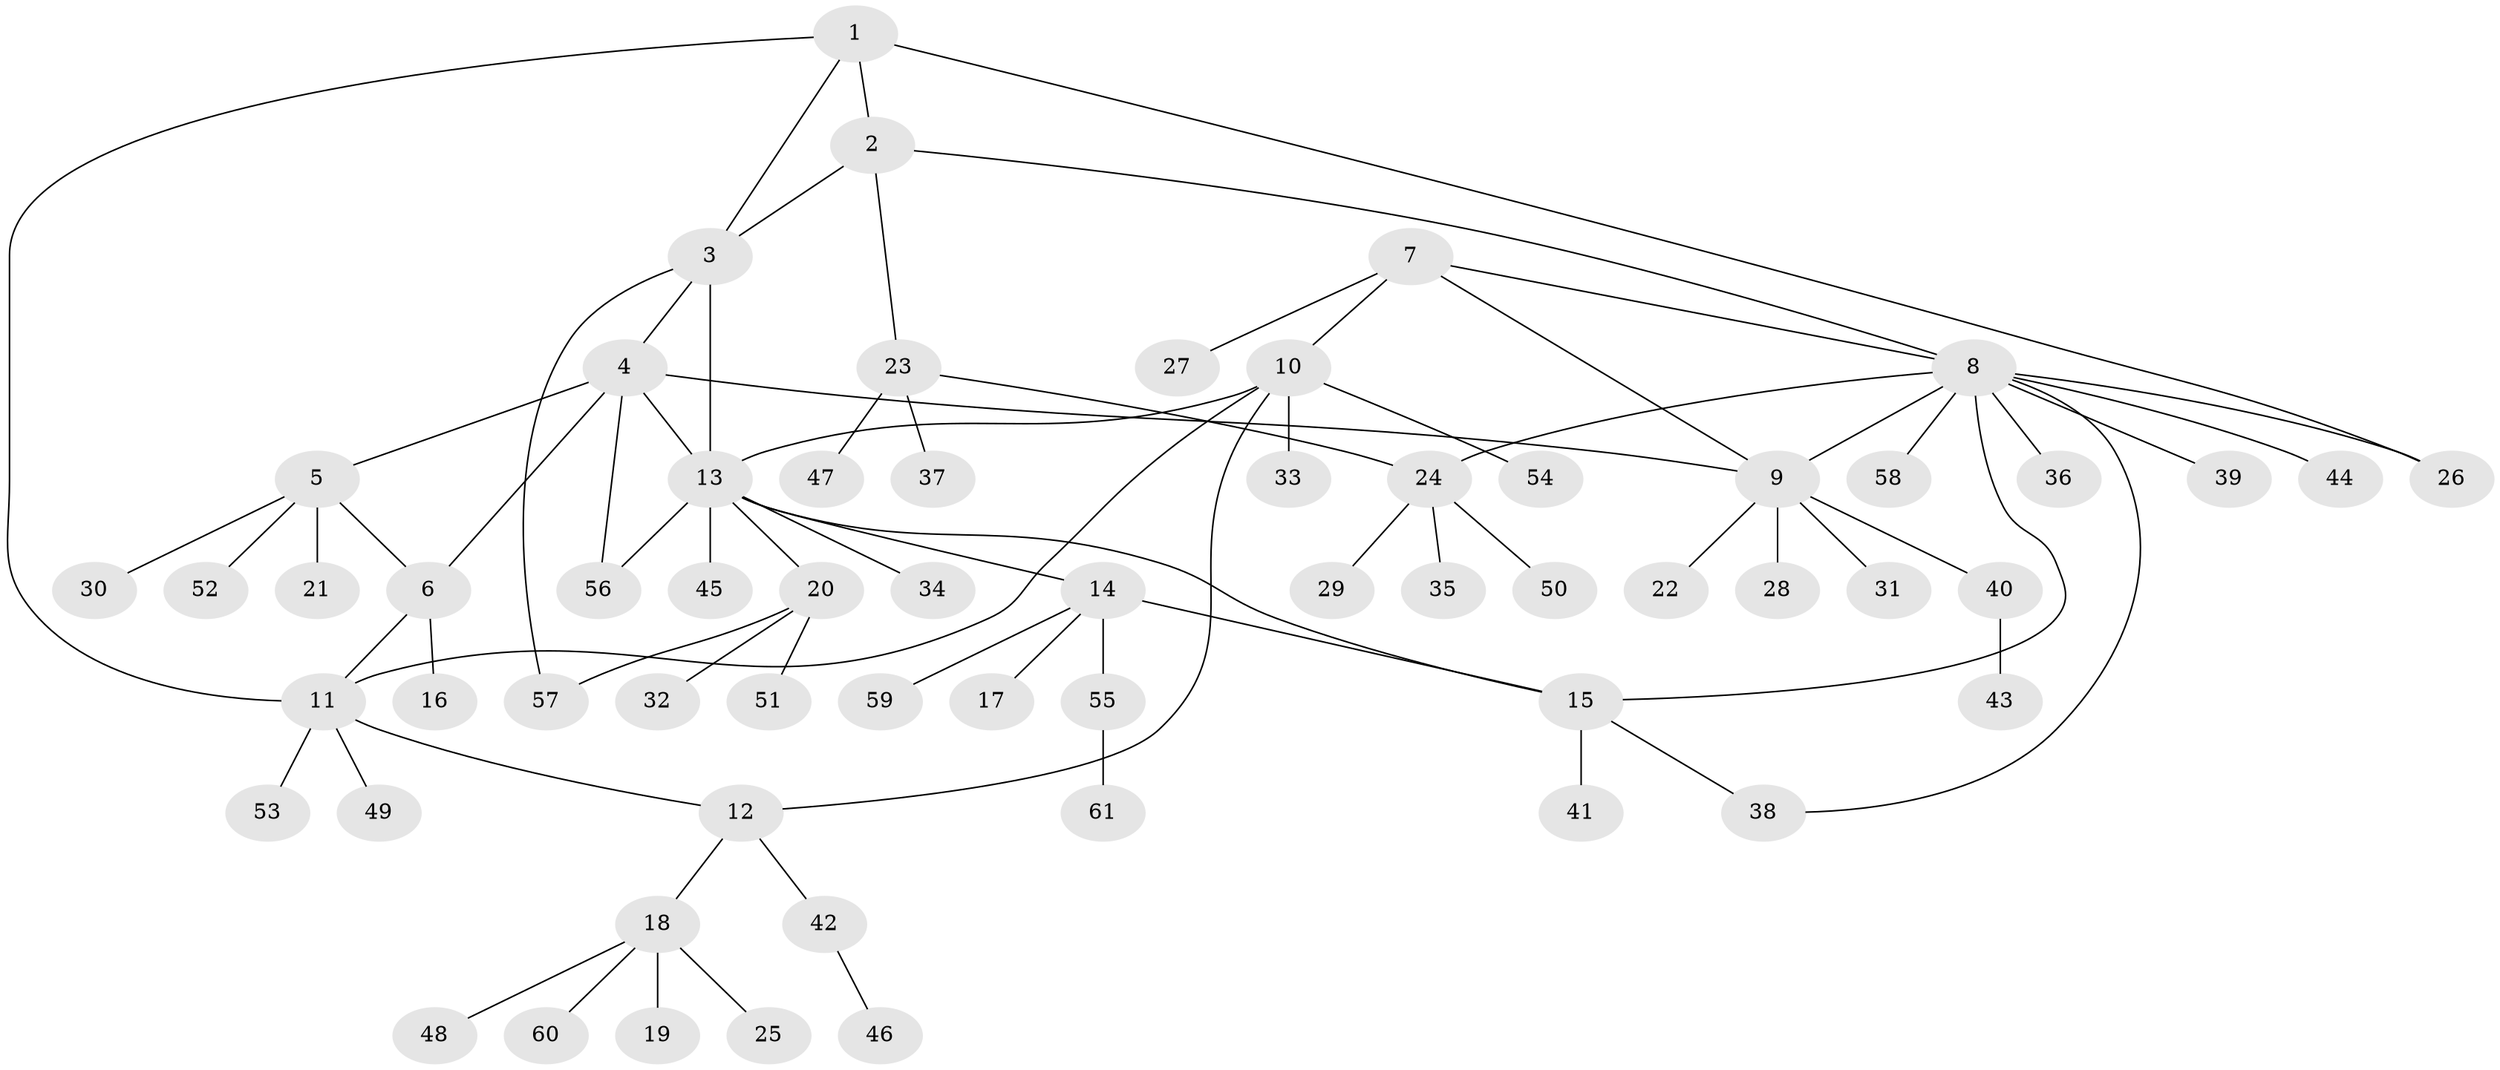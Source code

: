 // coarse degree distribution, {4: 0.13333333333333333, 6: 0.044444444444444446, 7: 0.022222222222222223, 12: 0.022222222222222223, 5: 0.06666666666666667, 10: 0.022222222222222223, 1: 0.6222222222222222, 2: 0.06666666666666667}
// Generated by graph-tools (version 1.1) at 2025/24/03/03/25 07:24:10]
// undirected, 61 vertices, 76 edges
graph export_dot {
graph [start="1"]
  node [color=gray90,style=filled];
  1;
  2;
  3;
  4;
  5;
  6;
  7;
  8;
  9;
  10;
  11;
  12;
  13;
  14;
  15;
  16;
  17;
  18;
  19;
  20;
  21;
  22;
  23;
  24;
  25;
  26;
  27;
  28;
  29;
  30;
  31;
  32;
  33;
  34;
  35;
  36;
  37;
  38;
  39;
  40;
  41;
  42;
  43;
  44;
  45;
  46;
  47;
  48;
  49;
  50;
  51;
  52;
  53;
  54;
  55;
  56;
  57;
  58;
  59;
  60;
  61;
  1 -- 2;
  1 -- 3;
  1 -- 11;
  1 -- 26;
  2 -- 3;
  2 -- 8;
  2 -- 23;
  3 -- 4;
  3 -- 13;
  3 -- 57;
  4 -- 5;
  4 -- 6;
  4 -- 9;
  4 -- 13;
  4 -- 56;
  5 -- 6;
  5 -- 21;
  5 -- 30;
  5 -- 52;
  6 -- 11;
  6 -- 16;
  7 -- 8;
  7 -- 9;
  7 -- 10;
  7 -- 27;
  8 -- 9;
  8 -- 15;
  8 -- 24;
  8 -- 26;
  8 -- 36;
  8 -- 38;
  8 -- 39;
  8 -- 44;
  8 -- 58;
  9 -- 22;
  9 -- 28;
  9 -- 31;
  9 -- 40;
  10 -- 11;
  10 -- 12;
  10 -- 13;
  10 -- 33;
  10 -- 54;
  11 -- 12;
  11 -- 49;
  11 -- 53;
  12 -- 18;
  12 -- 42;
  13 -- 14;
  13 -- 15;
  13 -- 20;
  13 -- 34;
  13 -- 45;
  13 -- 56;
  14 -- 15;
  14 -- 17;
  14 -- 55;
  14 -- 59;
  15 -- 38;
  15 -- 41;
  18 -- 19;
  18 -- 25;
  18 -- 48;
  18 -- 60;
  20 -- 32;
  20 -- 51;
  20 -- 57;
  23 -- 24;
  23 -- 37;
  23 -- 47;
  24 -- 29;
  24 -- 35;
  24 -- 50;
  40 -- 43;
  42 -- 46;
  55 -- 61;
}
